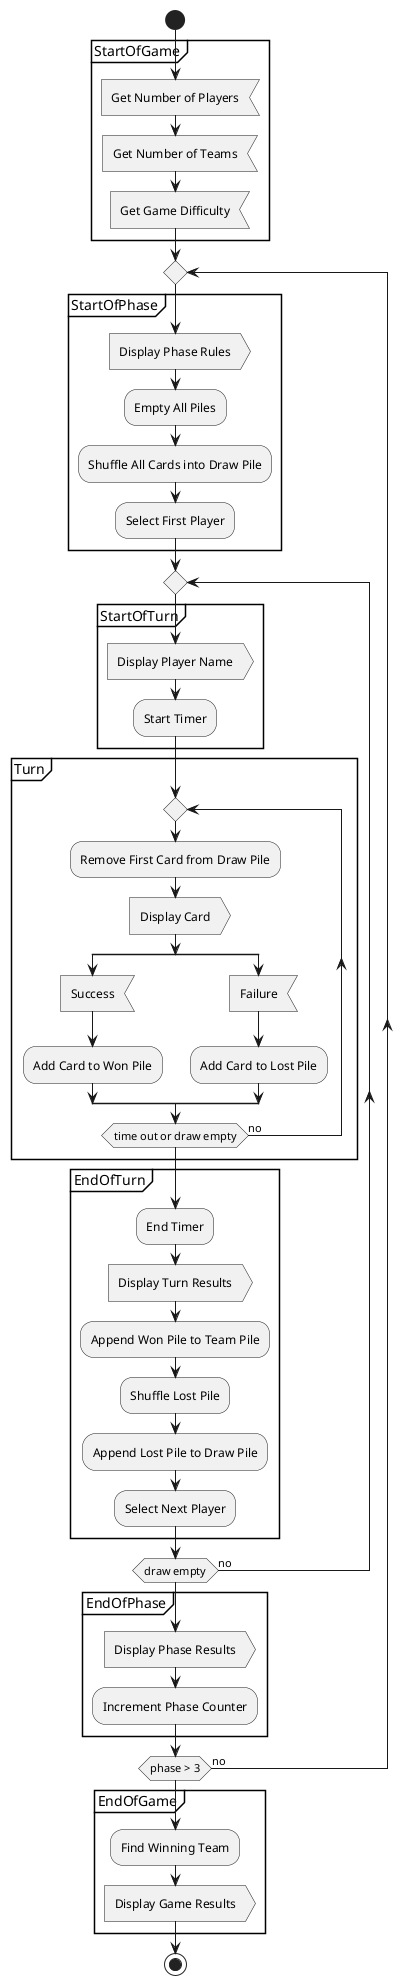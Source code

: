@startuml
start
partition StartOfGame {
:Get Number of Players<
:Get Number of Teams<
:Get Game Difficulty<
}
repeat
  partition StartOfPhase {
  :Display Phase Rules>
  :Empty All Piles;
  :Shuffle All Cards into Draw Pile;
  :Select First Player;
  }
  repeat
    partition StartOfTurn {
    :Display Player Name>
    :Start Timer;
    }
    partition Turn {
    repeat
      :Remove First Card from Draw Pile;
      :Display Card>
      split
        :Success<
        :Add Card to Won Pile;
      split again
        :Failure<
        :Add Card to Lost Pile;
      endsplit
    repeat while (time out or draw empty) is (no)
    }
    partition EndOfTurn {
    :End Timer;
    :Display Turn Results>
    :Append Won Pile to Team Pile;
    :Shuffle Lost Pile;
    :Append Lost Pile to Draw Pile;
    :Select Next Player;
    }
  repeat while (draw empty) is (no)
  partition EndOfPhase {
  :Display Phase Results>
  :Increment Phase Counter;
  }
repeat while (phase > 3) is (no)
partition EndOfGame {
:Find Winning Team;
:Display Game Results>
}
stop
@enduml